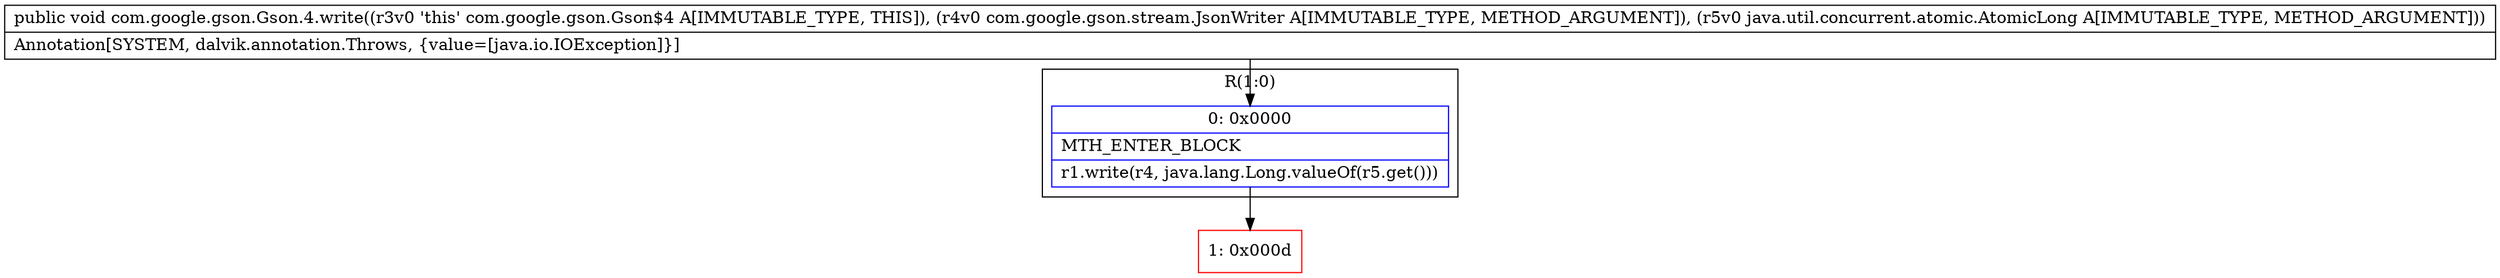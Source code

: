 digraph "CFG forcom.google.gson.Gson.4.write(Lcom\/google\/gson\/stream\/JsonWriter;Ljava\/util\/concurrent\/atomic\/AtomicLong;)V" {
subgraph cluster_Region_719415874 {
label = "R(1:0)";
node [shape=record,color=blue];
Node_0 [shape=record,label="{0\:\ 0x0000|MTH_ENTER_BLOCK\l|r1.write(r4, java.lang.Long.valueOf(r5.get()))\l}"];
}
Node_1 [shape=record,color=red,label="{1\:\ 0x000d}"];
MethodNode[shape=record,label="{public void com.google.gson.Gson.4.write((r3v0 'this' com.google.gson.Gson$4 A[IMMUTABLE_TYPE, THIS]), (r4v0 com.google.gson.stream.JsonWriter A[IMMUTABLE_TYPE, METHOD_ARGUMENT]), (r5v0 java.util.concurrent.atomic.AtomicLong A[IMMUTABLE_TYPE, METHOD_ARGUMENT]))  | Annotation[SYSTEM, dalvik.annotation.Throws, \{value=[java.io.IOException]\}]\l}"];
MethodNode -> Node_0;
Node_0 -> Node_1;
}

